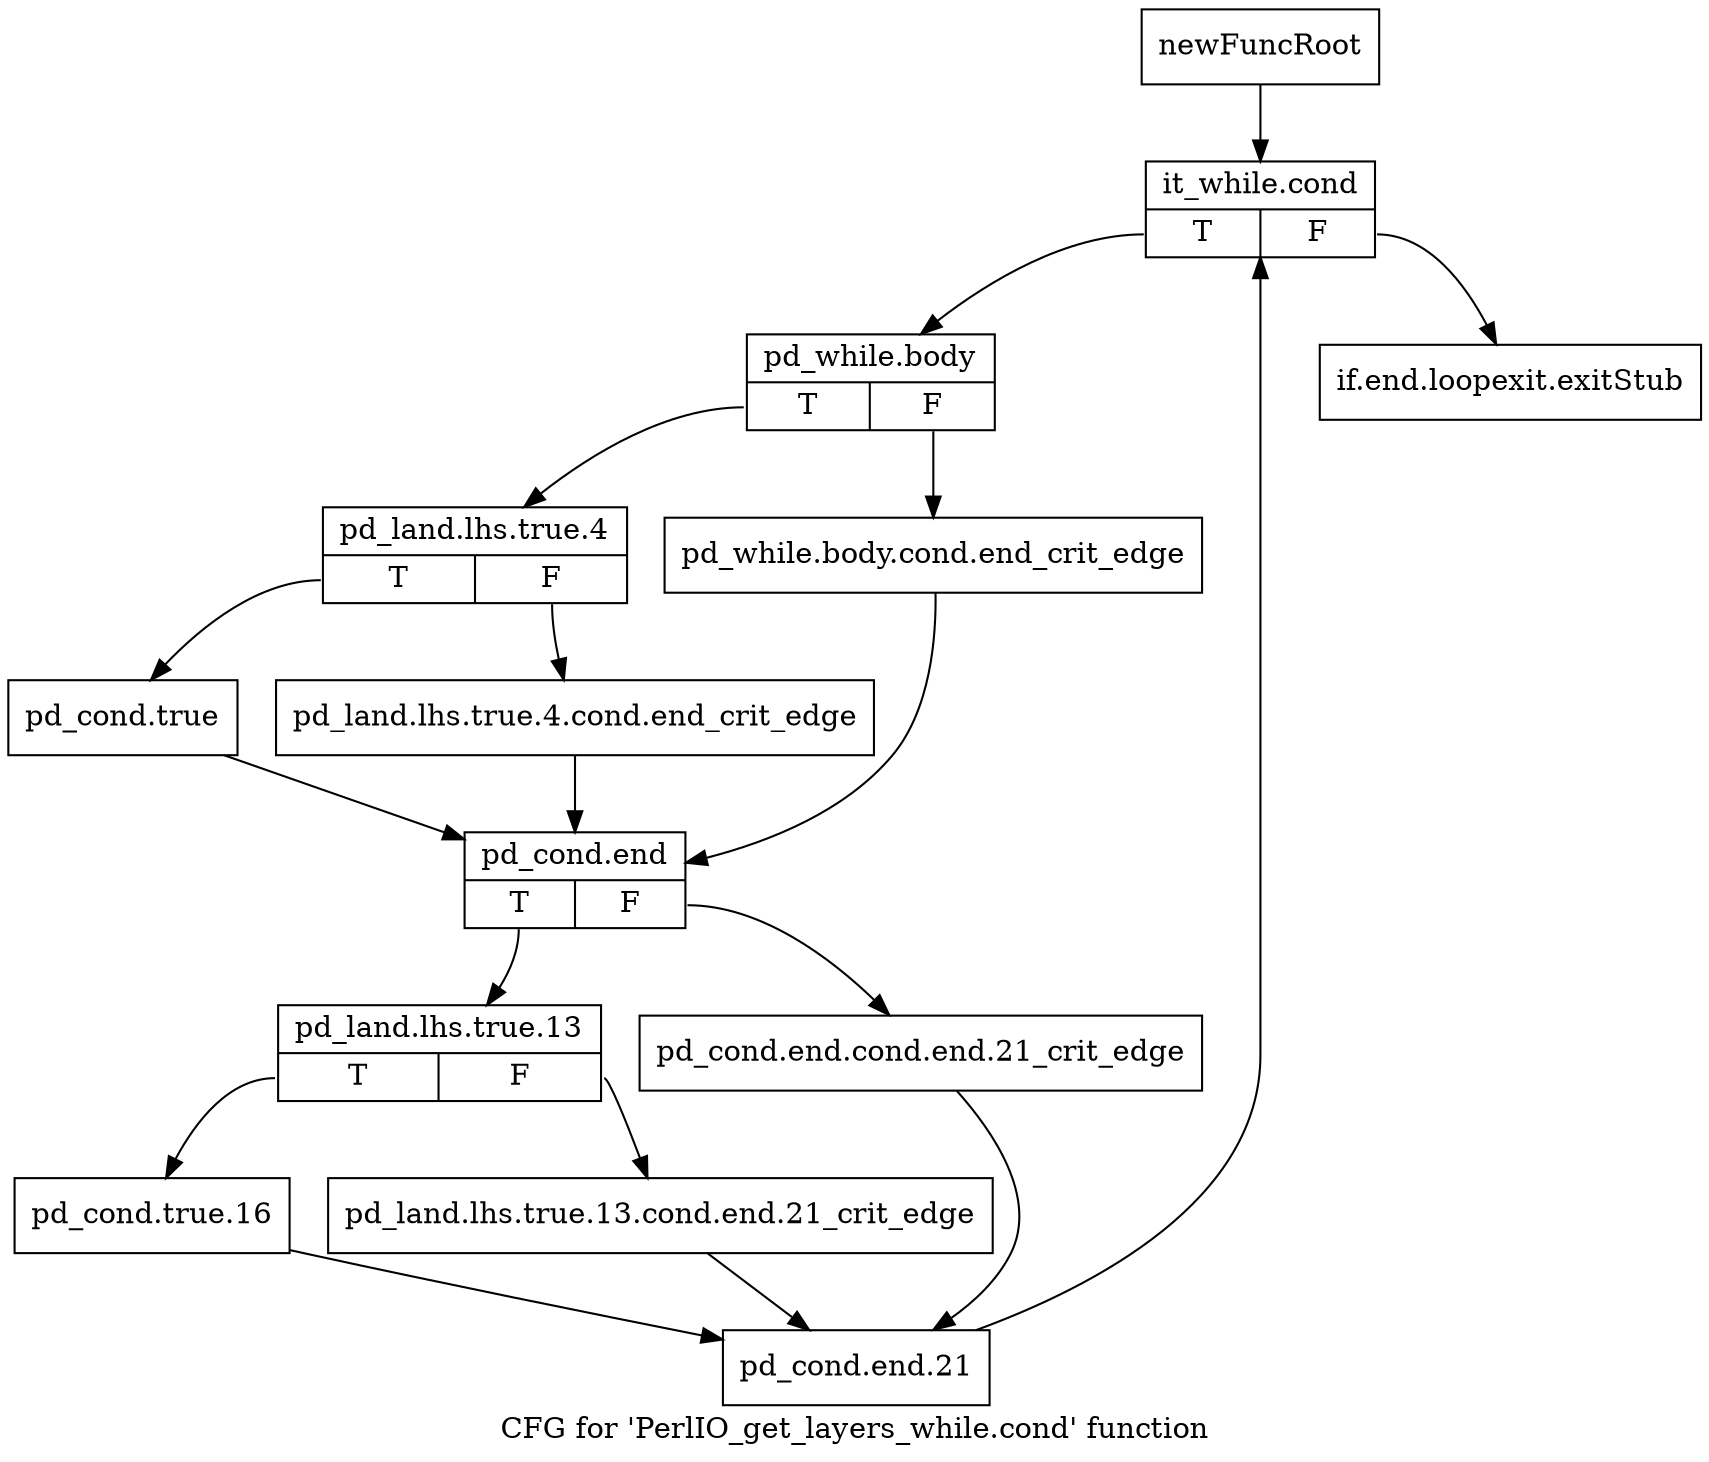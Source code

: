 digraph "CFG for 'PerlIO_get_layers_while.cond' function" {
	label="CFG for 'PerlIO_get_layers_while.cond' function";

	Node0x4d85ed0 [shape=record,label="{newFuncRoot}"];
	Node0x4d85ed0 -> Node0x4d86380;
	Node0x4d85f20 [shape=record,label="{if.end.loopexit.exitStub}"];
	Node0x4d86380 [shape=record,label="{it_while.cond|{<s0>T|<s1>F}}"];
	Node0x4d86380:s0 -> Node0x4d863d0;
	Node0x4d86380:s1 -> Node0x4d85f20;
	Node0x4d863d0 [shape=record,label="{pd_while.body|{<s0>T|<s1>F}}"];
	Node0x4d863d0:s0 -> Node0x4d86470;
	Node0x4d863d0:s1 -> Node0x4d86420;
	Node0x4d86420 [shape=record,label="{pd_while.body.cond.end_crit_edge}"];
	Node0x4d86420 -> Node0x4d86560;
	Node0x4d86470 [shape=record,label="{pd_land.lhs.true.4|{<s0>T|<s1>F}}"];
	Node0x4d86470:s0 -> Node0x4d86510;
	Node0x4d86470:s1 -> Node0x4d864c0;
	Node0x4d864c0 [shape=record,label="{pd_land.lhs.true.4.cond.end_crit_edge}"];
	Node0x4d864c0 -> Node0x4d86560;
	Node0x4d86510 [shape=record,label="{pd_cond.true}"];
	Node0x4d86510 -> Node0x4d86560;
	Node0x4d86560 [shape=record,label="{pd_cond.end|{<s0>T|<s1>F}}"];
	Node0x4d86560:s0 -> Node0x4d86600;
	Node0x4d86560:s1 -> Node0x4d865b0;
	Node0x4d865b0 [shape=record,label="{pd_cond.end.cond.end.21_crit_edge}"];
	Node0x4d865b0 -> Node0x4d866f0;
	Node0x4d86600 [shape=record,label="{pd_land.lhs.true.13|{<s0>T|<s1>F}}"];
	Node0x4d86600:s0 -> Node0x4d866a0;
	Node0x4d86600:s1 -> Node0x4d86650;
	Node0x4d86650 [shape=record,label="{pd_land.lhs.true.13.cond.end.21_crit_edge}"];
	Node0x4d86650 -> Node0x4d866f0;
	Node0x4d866a0 [shape=record,label="{pd_cond.true.16}"];
	Node0x4d866a0 -> Node0x4d866f0;
	Node0x4d866f0 [shape=record,label="{pd_cond.end.21}"];
	Node0x4d866f0 -> Node0x4d86380;
}

